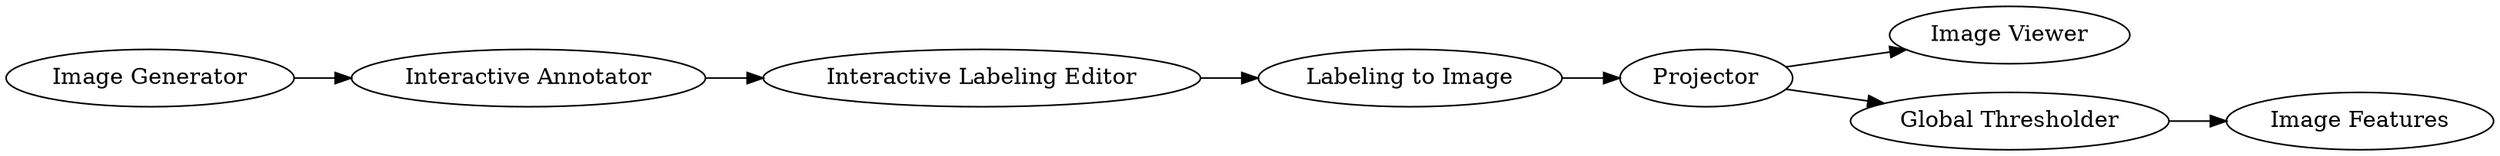 digraph {
	"1189560295783327721_12" [label="Image Viewer"]
	"1189560295783327721_11" [label="Image Features"]
	"1189560295783327721_2" [label="Image Generator"]
	"1189560295783327721_15" [label="Interactive Labeling Editor"]
	"1189560295783327721_7" [label="Labeling to Image"]
	"1189560295783327721_9" [label="Global Thresholder"]
	"1189560295783327721_8" [label=Projector]
	"1189560295783327721_3" [label="Interactive Annotator"]
	"1189560295783327721_7" -> "1189560295783327721_8"
	"1189560295783327721_8" -> "1189560295783327721_9"
	"1189560295783327721_8" -> "1189560295783327721_12"
	"1189560295783327721_9" -> "1189560295783327721_11"
	"1189560295783327721_15" -> "1189560295783327721_7"
	"1189560295783327721_2" -> "1189560295783327721_3"
	"1189560295783327721_3" -> "1189560295783327721_15"
	rankdir=LR
}
